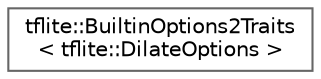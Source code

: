 digraph "Graphical Class Hierarchy"
{
 // LATEX_PDF_SIZE
  bgcolor="transparent";
  edge [fontname=Helvetica,fontsize=10,labelfontname=Helvetica,labelfontsize=10];
  node [fontname=Helvetica,fontsize=10,shape=box,height=0.2,width=0.4];
  rankdir="LR";
  Node0 [id="Node000000",label="tflite::BuiltinOptions2Traits\l\< tflite::DilateOptions \>",height=0.2,width=0.4,color="grey40", fillcolor="white", style="filled",URL="$structtflite_1_1_builtin_options2_traits_3_01tflite_1_1_dilate_options_01_4.html",tooltip=" "];
}
